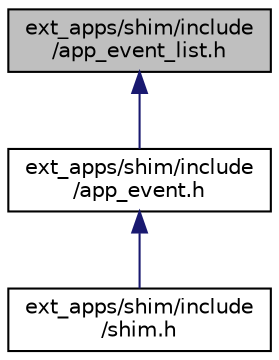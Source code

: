 digraph "ext_apps/shim/include/app_event_list.h"
{
  edge [fontname="Helvetica",fontsize="10",labelfontname="Helvetica",labelfontsize="10"];
  node [fontname="Helvetica",fontsize="10",shape=record];
  Node2 [label="ext_apps/shim/include\l/app_event_list.h",height=0.2,width=0.4,color="black", fillcolor="grey75", style="filled", fontcolor="black"];
  Node2 -> Node3 [dir="back",color="midnightblue",fontsize="10",style="solid",fontname="Helvetica"];
  Node3 [label="ext_apps/shim/include\l/app_event.h",height=0.2,width=0.4,color="black", fillcolor="white", style="filled",URL="$ext__apps_2shim_2include_2app__event_8h.html"];
  Node3 -> Node4 [dir="back",color="midnightblue",fontsize="10",style="solid",fontname="Helvetica"];
  Node4 [label="ext_apps/shim/include\l/shim.h",height=0.2,width=0.4,color="black", fillcolor="white", style="filled",URL="$ext__apps_2shim_2include_2shim_8h.html"];
}
